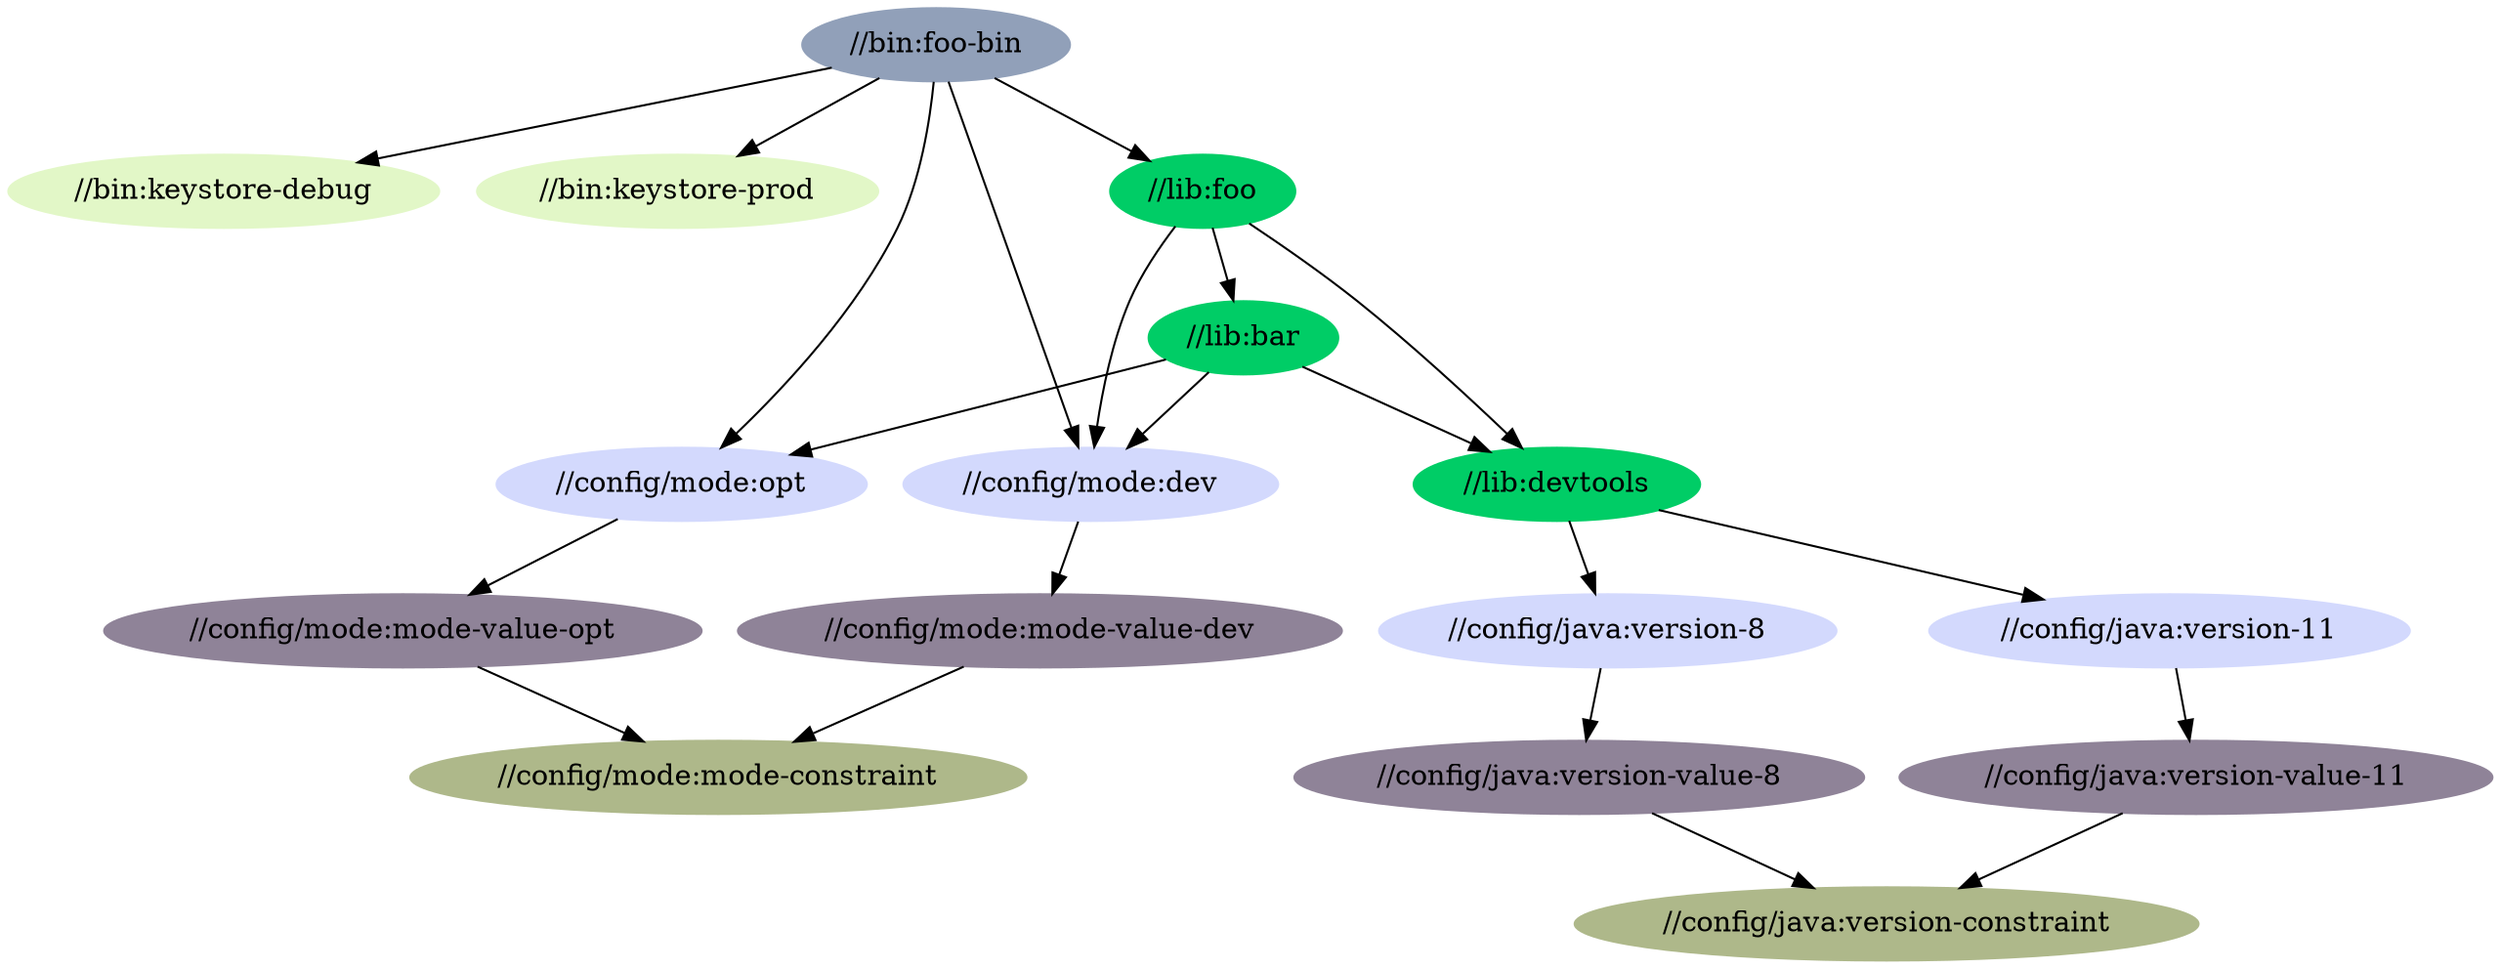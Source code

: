 digraph result_graph {
  "//bin:foo-bin" [style=filled,color="#91A0B9"];
  "//bin:foo-bin" -> "//bin:keystore-debug";
  "//bin:foo-bin" -> "//bin:keystore-prod";
  "//bin:foo-bin" -> "//config/mode:dev";
  "//bin:foo-bin" -> "//config/mode:opt";
  "//bin:foo-bin" -> "//lib:foo";
  "//bin:keystore-debug" [style=filled,color="#E2F7C7"];
  "//bin:keystore-prod" [style=filled,color="#E2F7C7"];
  "//config/mode:dev" [style=filled,color="#D3D9FD"];
  "//config/mode:dev" -> "//config/mode:mode-value-dev";
  "//config/mode:opt" [style=filled,color="#D3D9FD"];
  "//config/mode:opt" -> "//config/mode:mode-value-opt";
  "//lib:foo" [style=filled,color=springgreen3,buck_srcs="[Foo.java]"];
  "//lib:foo" -> "//config/mode:dev";
  "//lib:foo" -> "//lib:bar";
  "//lib:foo" -> "//lib:devtools";
  "//config/mode:mode-value-dev" [style=filled,color="#8F8398"];
  "//config/mode:mode-value-dev" -> "//config/mode:mode-constraint";
  "//config/mode:mode-value-opt" [style=filled,color="#8F8398"];
  "//config/mode:mode-value-opt" -> "//config/mode:mode-constraint";
  "//lib:bar" [style=filled,color=springgreen3,buck_srcs="[Bar.java]"];
  "//lib:bar" -> "//config/mode:dev";
  "//lib:bar" -> "//config/mode:opt";
  "//lib:bar" -> "//lib:devtools";
  "//lib:devtools" [style=filled,color=springgreen3,buck_srcs="[DevtoolsEleven.java, DevtoolsEight.java]"];
  "//lib:devtools" -> "//config/java:version-11";
  "//lib:devtools" -> "//config/java:version-8";
  "//config/mode:mode-constraint" [style=filled,color="#AEB88A"];
  "//config/java:version-11" [style=filled,color="#D3D9FD"];
  "//config/java:version-11" -> "//config/java:version-value-11";
  "//config/java:version-8" [style=filled,color="#D3D9FD"];
  "//config/java:version-8" -> "//config/java:version-value-8";
  "//config/java:version-value-11" [style=filled,color="#8F8398"];
  "//config/java:version-value-11" -> "//config/java:version-constraint";
  "//config/java:version-value-8" [style=filled,color="#8F8398"];
  "//config/java:version-value-8" -> "//config/java:version-constraint";
  "//config/java:version-constraint" [style=filled,color="#AEB88A"];
}
